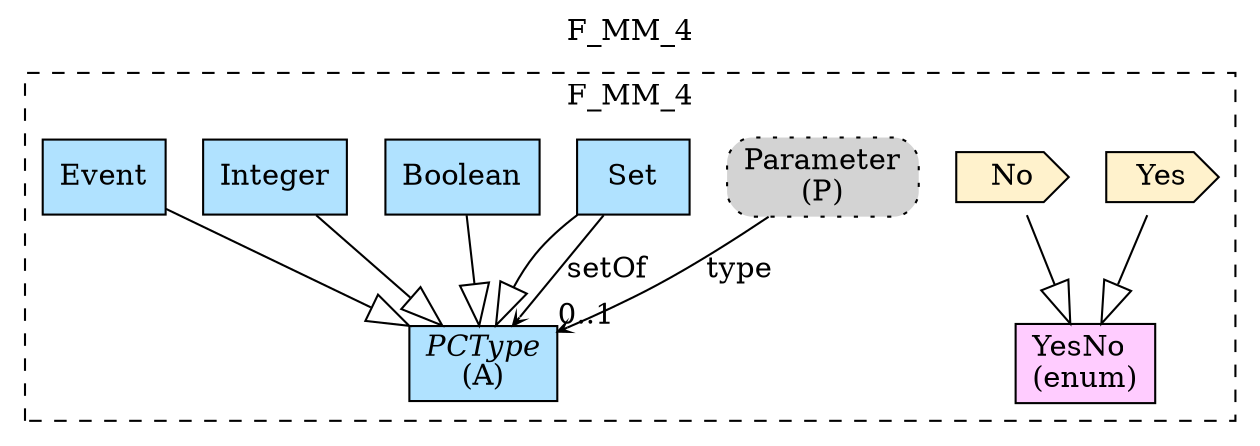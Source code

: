 digraph {graph[label=F_MM_4,labelloc=tl,labelfontsize=12];
subgraph cluster_F_MM_4{style=dashed;label=F_MM_4;
"PParameter"[shape=box,fillcolor=lightgray,style ="rounded,filled,dotted",label=<Parameter<br/>(P)>];
"PCType"[shape=record,fillcolor=lightskyblue1,style = filled,label=<{<I>PCType</I><br/>(A)}>];
"YesNo"[shape=record,fillcolor="#FFCCFF",style = filled,label="YesNo\l(enum)"];
"VYes"[shape=cds,fillcolor="#FFF2CC",style = filled,label="Yes"];
"VNo"[shape=cds,fillcolor="#FFF2CC",style = filled,label="No"];
"Boolean"[shape=record,fillcolor=lightskyblue1,style = filled,label="Boolean"];
"Integer"[shape=record,fillcolor=lightskyblue1,style = filled,label="Integer"];
"Event"[shape=record,fillcolor=lightskyblue1,style = filled,label="Event"];
"Set"[shape=record,fillcolor=lightskyblue1,style = filled,label="Set"];

"VYes"->"YesNo"[arrowhead=onormal,arrowsize=2.0];
"VNo"->"YesNo"[arrowhead=onormal,arrowsize=2.0];
"Boolean"->"PCType"[arrowhead=onormal,arrowsize=2.0];
"Integer"->"PCType"[arrowhead=onormal,arrowsize=2.0];
"Event"->"PCType"[arrowhead=onormal,arrowsize=2.0];
"Set"->"PCType"[arrowhead=onormal,arrowsize=2.0];
"Set"->"PCType"[label="setOf",arrowhead=vee,headlabel="",arrowsize=.5];
"PParameter"->"PCType"[label="type",arrowhead=vee,headlabel="0..1",arrowsize=.5];

}

}
